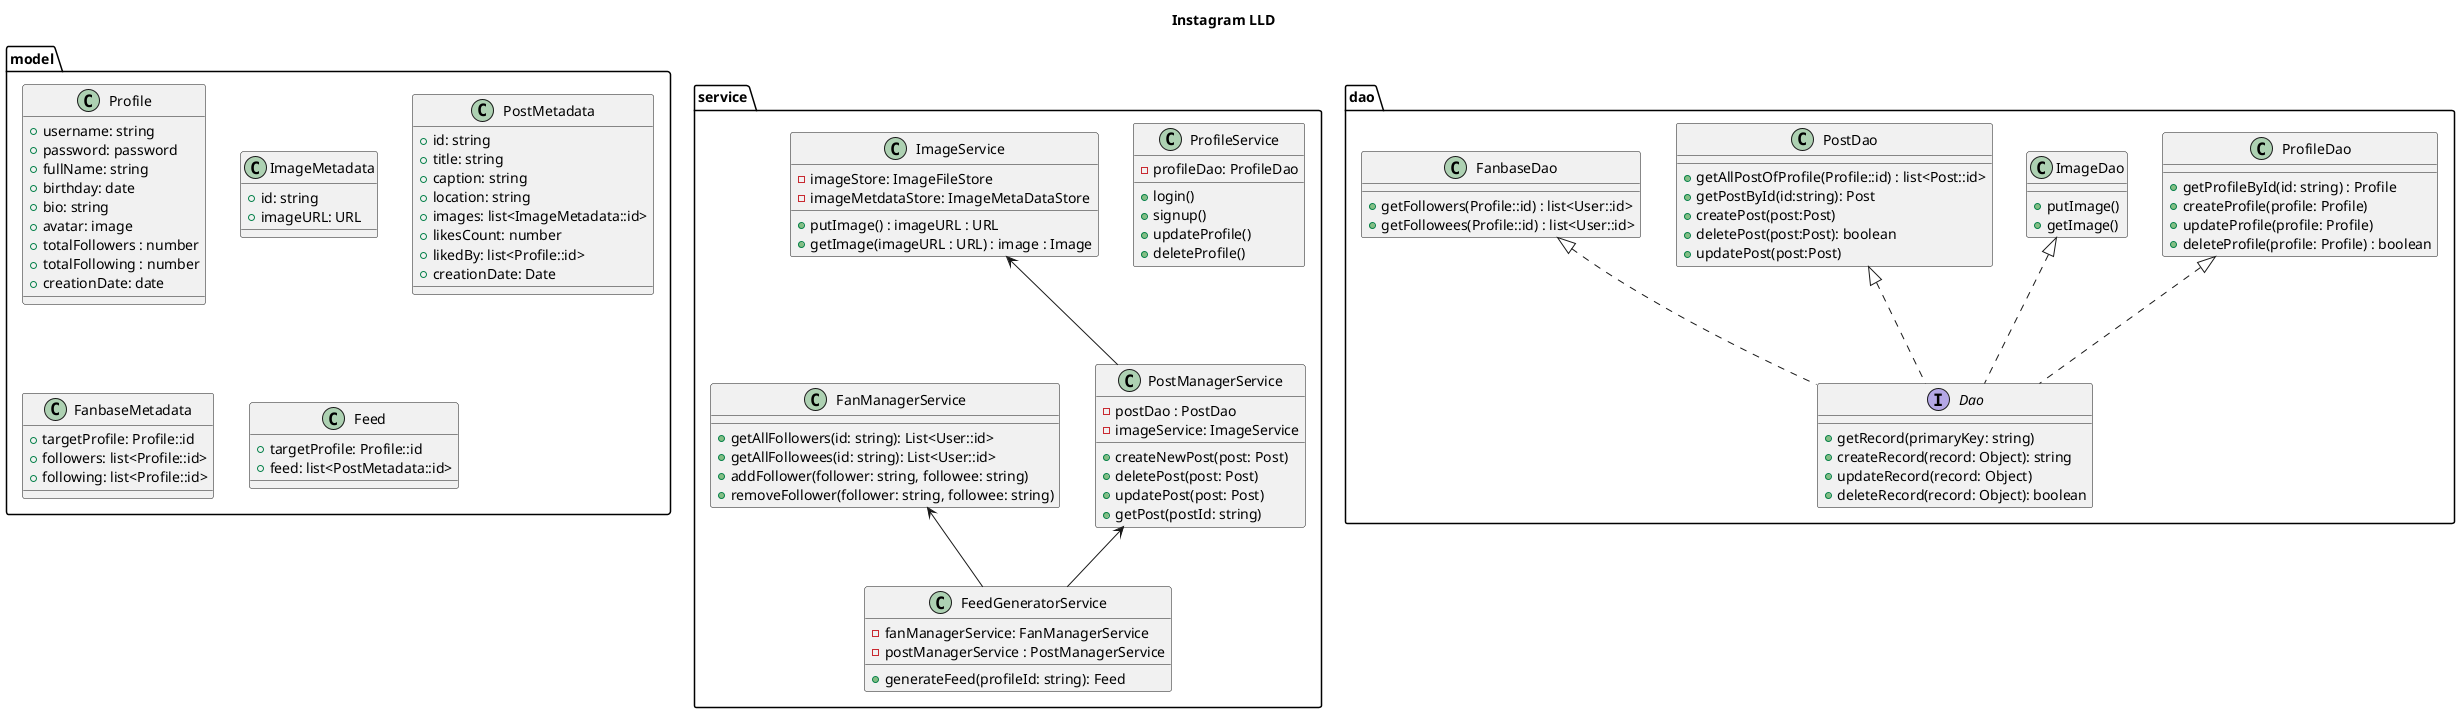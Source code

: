 @startuml instagramLld

title Instagram LLD

package service {

    class ProfileService {
        -profileDao: ProfileDao
        + login()
        + signup()
        + updateProfile()
        + deleteProfile()
    }

    class ImageService {
        -imageStore: ImageFileStore
        -imageMetdataStore: ImageMetaDataStore
        +putImage() : imageURL : URL
        +getImage(imageURL : URL) : image : Image

    }

    class PostManagerService {
        - postDao : PostDao
        - imageService: ImageService
        + createNewPost(post: Post)
        + deletePost(post: Post)
        + updatePost(post: Post)
        + getPost(postId: string)
    }

    ImageService <-- PostManagerService

    class FanManagerService {
        + getAllFollowers(id: string): List<User::id>
        + getAllFollowees(id: string): List<User::id>
        + addFollower(follower: string, followee: string)
        + removeFollower(follower: string, followee: string)
    }

    class FeedGeneratorService {
        - fanManagerService: FanManagerService
        - postManagerService : PostManagerService
        + generateFeed(profileId: string): Feed
    }

    FanManagerService <-- FeedGeneratorService
    PostManagerService <-- FeedGeneratorService
    
}

package model {

    class Profile {
        + username: string
        + password: password
        + fullName: string
        + birthday: date
        + bio: string
        + avatar: image
        + totalFollowers : number
        + totalFollowing : number
        + creationDate: date
    }

    class ImageMetadata {
        + id: string
        + imageURL: URL
    }

    class PostMetadata {
        + id: string
        + title: string
        + caption: string
        + location: string
        + images: list<ImageMetadata::id>
        + likesCount: number
        + likedBy: list<Profile::id>
        + creationDate: Date
    }

    class FanbaseMetadata {
        + targetProfile: Profile::id
        + followers: list<Profile::id>
        + following: list<Profile::id>
    }

    class Feed {
        + targetProfile: Profile::id
        + feed: list<PostMetadata::id>
    }
    
}

package dao {
    class ProfileDao {
        + getProfileById(id: string) : Profile
        + createProfile(profile: Profile)
        + updateProfile(profile: Profile)
        + deleteProfile(profile: Profile) : boolean
    }

    class ImageDao {
        + putImage()
        + getImage()
    }

    class PostDao {
        + getAllPostOfProfile(Profile::id) : list<Post::id>
        + getPostById(id:string): Post
        + createPost(post:Post)
        + deletePost(post:Post): boolean
        + updatePost(post:Post)
    }

    class FanbaseDao {
        + getFollowers(Profile::id) : list<User::id>
        + getFollowees(Profile::id) : list<User::id>
    }

    interface Dao {
        + getRecord(primaryKey: string)
        + createRecord(record: Object): string
        + updateRecord(record: Object)
        + deleteRecord(record: Object): boolean
    }

    ProfileDao <|.. Dao
    ImageDao <|.. Dao
    PostDao <|.. Dao
    FanbaseDao <|.. Dao
}

@enduml